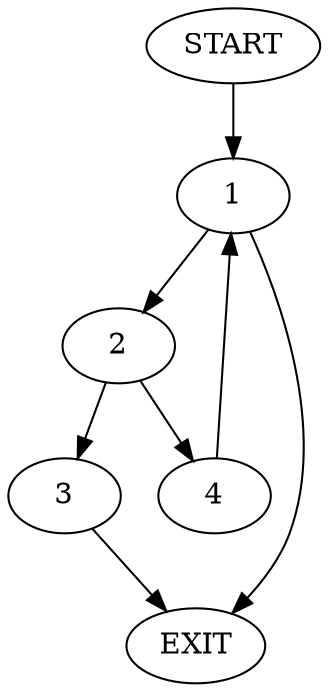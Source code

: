 digraph { 
0 [label="START"];
1;
2;
3;
4;
5[label="EXIT"];
0 -> 1;
1 -> 2;
1 -> 5;
2 -> 3;
2 -> 4;
3 -> 5;
4 -> 1;
}